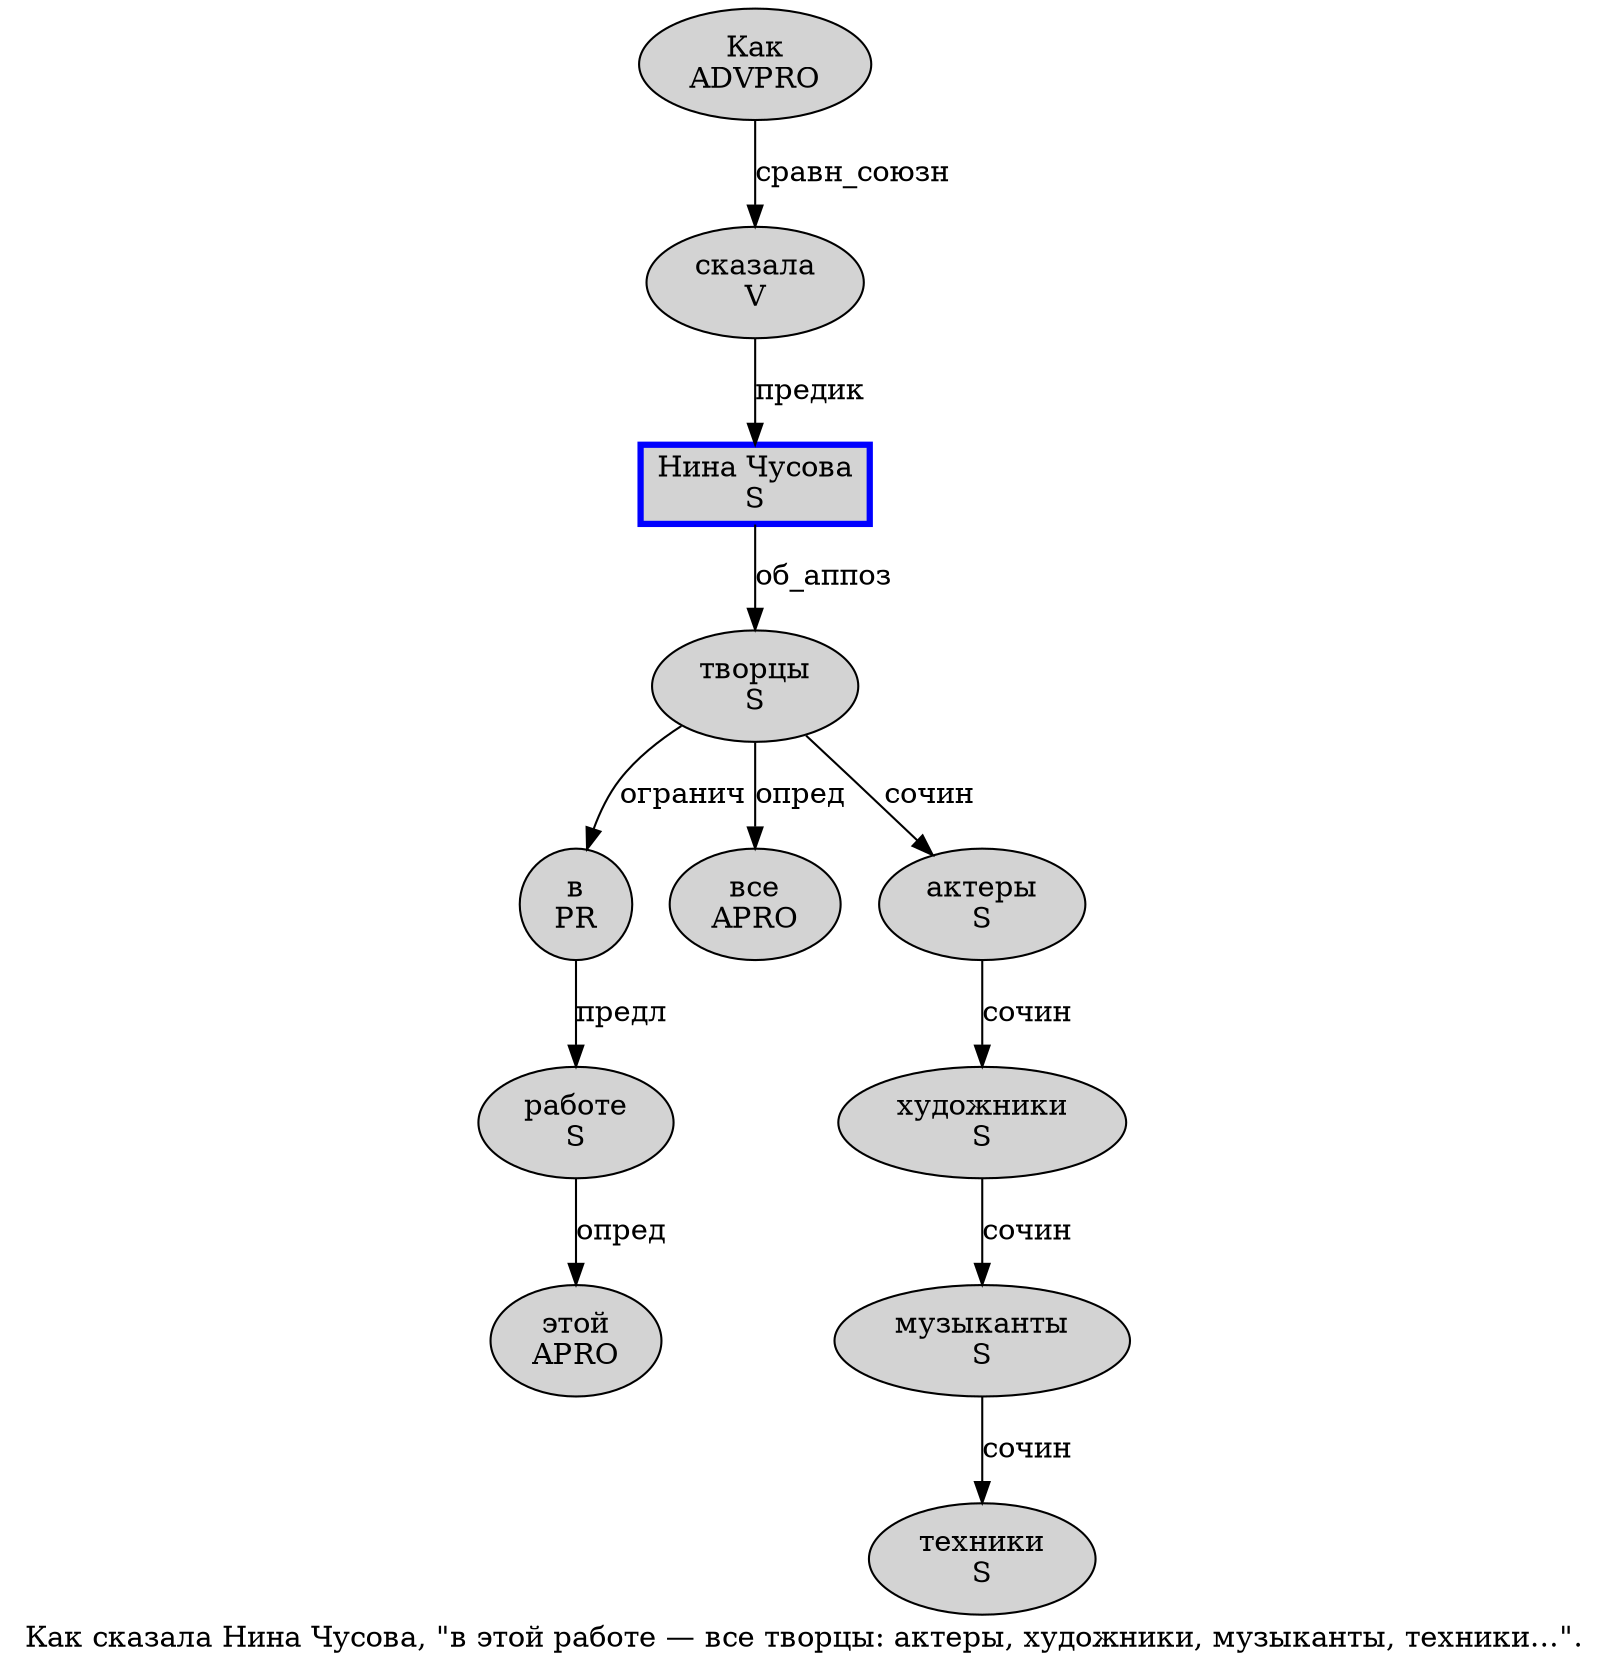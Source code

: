 digraph SENTENCE_1050 {
	graph [label="Как сказала Нина Чусова, \"в этой работе — все творцы: актеры, художники, музыканты, техники…\"."]
	node [style=filled]
		0 [label="Как
ADVPRO" color="" fillcolor=lightgray penwidth=1 shape=ellipse]
		1 [label="сказала
V" color="" fillcolor=lightgray penwidth=1 shape=ellipse]
		2 [label="Нина Чусова
S" color=blue fillcolor=lightgray penwidth=3 shape=box]
		5 [label="в
PR" color="" fillcolor=lightgray penwidth=1 shape=ellipse]
		6 [label="этой
APRO" color="" fillcolor=lightgray penwidth=1 shape=ellipse]
		7 [label="работе
S" color="" fillcolor=lightgray penwidth=1 shape=ellipse]
		9 [label="все
APRO" color="" fillcolor=lightgray penwidth=1 shape=ellipse]
		10 [label="творцы
S" color="" fillcolor=lightgray penwidth=1 shape=ellipse]
		12 [label="актеры
S" color="" fillcolor=lightgray penwidth=1 shape=ellipse]
		14 [label="художники
S" color="" fillcolor=lightgray penwidth=1 shape=ellipse]
		16 [label="музыканты
S" color="" fillcolor=lightgray penwidth=1 shape=ellipse]
		18 [label="техники
S" color="" fillcolor=lightgray penwidth=1 shape=ellipse]
			5 -> 7 [label="предл"]
			0 -> 1 [label="сравн_союзн"]
			12 -> 14 [label="сочин"]
			10 -> 5 [label="огранич"]
			10 -> 9 [label="опред"]
			10 -> 12 [label="сочин"]
			16 -> 18 [label="сочин"]
			1 -> 2 [label="предик"]
			7 -> 6 [label="опред"]
			2 -> 10 [label="об_аппоз"]
			14 -> 16 [label="сочин"]
}